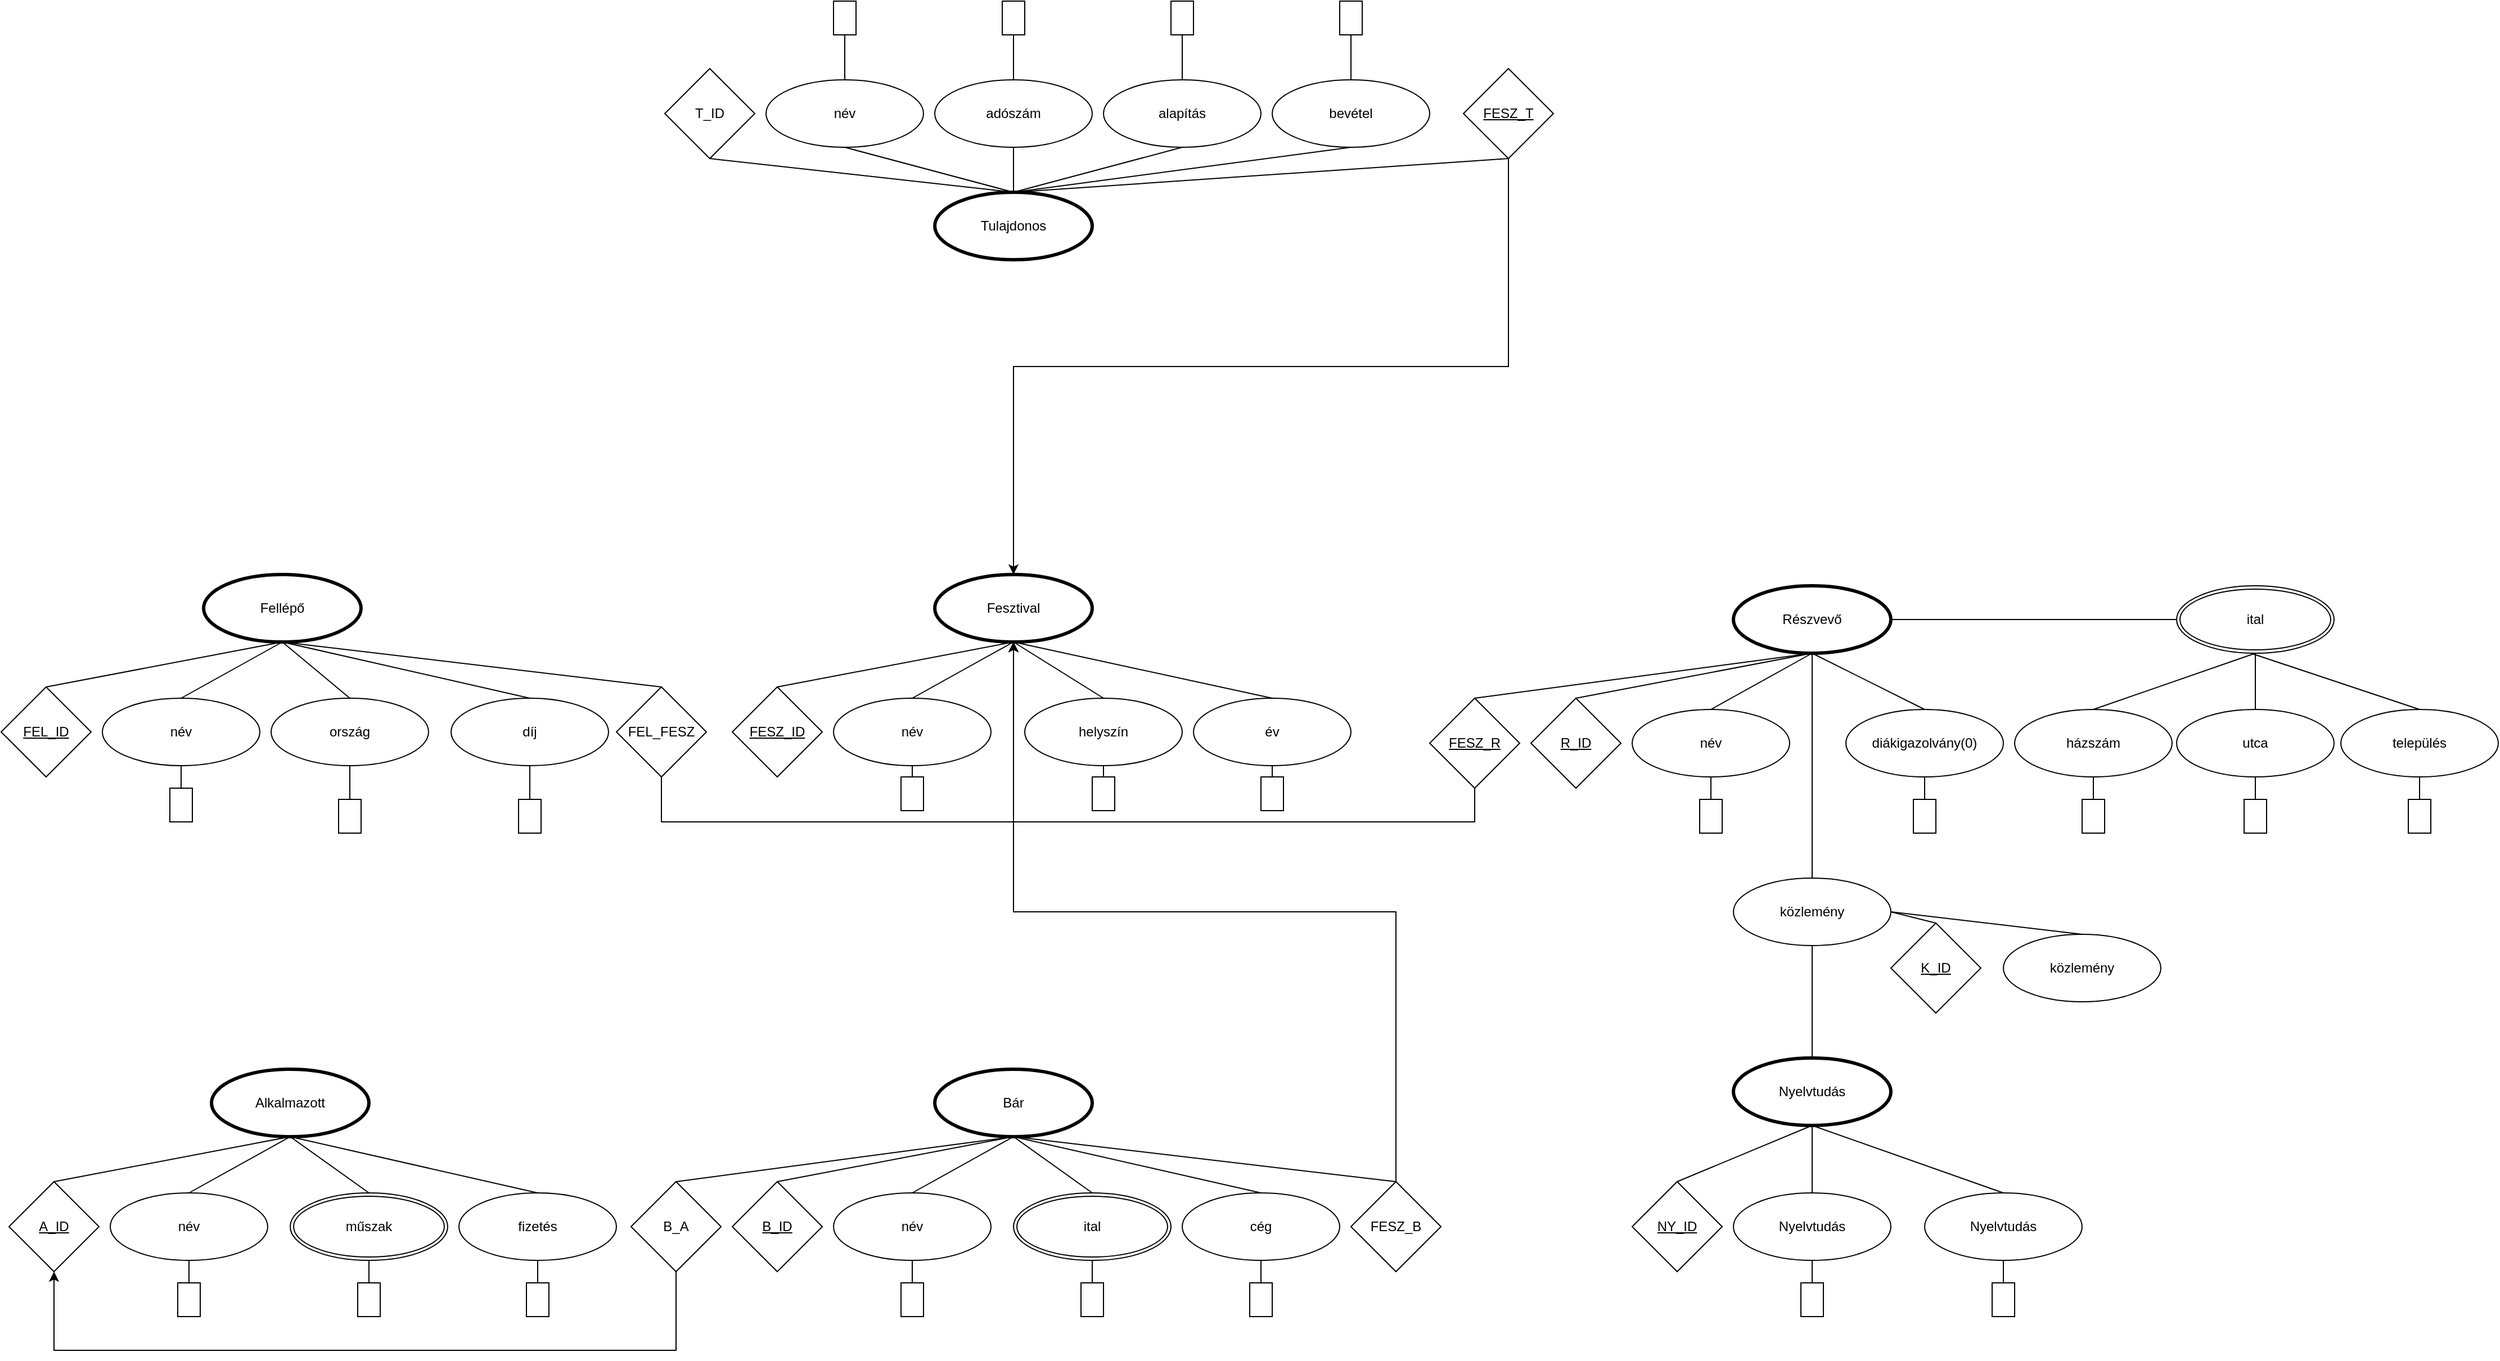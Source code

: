 <mxfile version="22.0.8" type="device">
  <diagram name="1 oldal" id="oMOHTNiDXLZ4Tq5TGuen">
    <mxGraphModel dx="2514" dy="2098" grid="1" gridSize="10" guides="1" tooltips="1" connect="1" arrows="1" fold="1" page="1" pageScale="1" pageWidth="827" pageHeight="1169" math="0" shadow="0">
      <root>
        <mxCell id="0" />
        <mxCell id="1" parent="0" />
        <mxCell id="49Yj8wFPE6s808hMDjLJ-2" value="Fesztival" style="ellipse;whiteSpace=wrap;html=1;perimeterSpacing=0;strokeWidth=3;" parent="1" vertex="1">
          <mxGeometry x="410" y="300" width="140" height="60" as="geometry" />
        </mxCell>
        <mxCell id="49Yj8wFPE6s808hMDjLJ-4" value="" style="endArrow=none;html=1;rounded=0;exitX=0.5;exitY=0;exitDx=0;exitDy=0;entryX=0.5;entryY=1;entryDx=0;entryDy=0;" parent="1" source="49Yj8wFPE6s808hMDjLJ-15" target="49Yj8wFPE6s808hMDjLJ-2" edge="1">
          <mxGeometry width="50" height="50" relative="1" as="geometry">
            <mxPoint x="270" y="400" as="sourcePoint" />
            <mxPoint x="510" y="560" as="targetPoint" />
          </mxGeometry>
        </mxCell>
        <mxCell id="49Yj8wFPE6s808hMDjLJ-6" value="" style="endArrow=none;html=1;rounded=0;exitX=0.5;exitY=0;exitDx=0;exitDy=0;entryX=0.5;entryY=1;entryDx=0;entryDy=0;" parent="1" source="49Yj8wFPE6s808hMDjLJ-16" target="49Yj8wFPE6s808hMDjLJ-2" edge="1">
          <mxGeometry width="50" height="50" relative="1" as="geometry">
            <mxPoint x="400" y="400" as="sourcePoint" />
            <mxPoint x="510" y="560" as="targetPoint" />
          </mxGeometry>
        </mxCell>
        <mxCell id="49Yj8wFPE6s808hMDjLJ-9" value="" style="endArrow=none;html=1;rounded=0;exitX=0.5;exitY=0;exitDx=0;exitDy=0;entryX=0.5;entryY=1;entryDx=0;entryDy=0;" parent="1" source="49Yj8wFPE6s808hMDjLJ-17" target="49Yj8wFPE6s808hMDjLJ-2" edge="1">
          <mxGeometry width="50" height="50" relative="1" as="geometry">
            <mxPoint x="530" y="400" as="sourcePoint" />
            <mxPoint x="510" y="560" as="targetPoint" />
          </mxGeometry>
        </mxCell>
        <mxCell id="49Yj8wFPE6s808hMDjLJ-11" value="" style="endArrow=none;html=1;rounded=0;exitX=0.5;exitY=0;exitDx=0;exitDy=0;entryX=0.5;entryY=1;entryDx=0;entryDy=0;" parent="1" source="49Yj8wFPE6s808hMDjLJ-18" target="49Yj8wFPE6s808hMDjLJ-2" edge="1">
          <mxGeometry width="50" height="50" relative="1" as="geometry">
            <mxPoint x="660" y="400" as="sourcePoint" />
            <mxPoint x="510" y="560" as="targetPoint" />
          </mxGeometry>
        </mxCell>
        <mxCell id="49Yj8wFPE6s808hMDjLJ-15" value="&lt;u&gt;FESZ_ID&lt;/u&gt;" style="rhombus;whiteSpace=wrap;html=1;" parent="1" vertex="1">
          <mxGeometry x="230" y="400" width="80" height="80" as="geometry" />
        </mxCell>
        <mxCell id="49Yj8wFPE6s808hMDjLJ-16" value="név" style="ellipse;whiteSpace=wrap;html=1;" parent="1" vertex="1">
          <mxGeometry x="320" y="410" width="140" height="60" as="geometry" />
        </mxCell>
        <mxCell id="49Yj8wFPE6s808hMDjLJ-17" value="helyszín" style="ellipse;whiteSpace=wrap;html=1;" parent="1" vertex="1">
          <mxGeometry x="490" y="410" width="140" height="60" as="geometry" />
        </mxCell>
        <mxCell id="49Yj8wFPE6s808hMDjLJ-18" value="év" style="ellipse;whiteSpace=wrap;html=1;" parent="1" vertex="1">
          <mxGeometry x="640" y="410" width="140" height="60" as="geometry" />
        </mxCell>
        <mxCell id="49Yj8wFPE6s808hMDjLJ-19" value="Fellépő" style="ellipse;whiteSpace=wrap;html=1;strokeWidth=3;" parent="1" vertex="1">
          <mxGeometry x="-240" y="300" width="140" height="60" as="geometry" />
        </mxCell>
        <mxCell id="49Yj8wFPE6s808hMDjLJ-20" value="" style="endArrow=none;html=1;rounded=0;exitX=0.5;exitY=0;exitDx=0;exitDy=0;entryX=0.5;entryY=1;entryDx=0;entryDy=0;" parent="1" source="49Yj8wFPE6s808hMDjLJ-24" target="49Yj8wFPE6s808hMDjLJ-19" edge="1">
          <mxGeometry width="50" height="50" relative="1" as="geometry">
            <mxPoint x="-380" y="400" as="sourcePoint" />
            <mxPoint x="-140" y="560" as="targetPoint" />
          </mxGeometry>
        </mxCell>
        <mxCell id="49Yj8wFPE6s808hMDjLJ-21" value="" style="endArrow=none;html=1;rounded=0;exitX=0.5;exitY=0;exitDx=0;exitDy=0;entryX=0.5;entryY=1;entryDx=0;entryDy=0;" parent="1" source="49Yj8wFPE6s808hMDjLJ-25" target="49Yj8wFPE6s808hMDjLJ-19" edge="1">
          <mxGeometry width="50" height="50" relative="1" as="geometry">
            <mxPoint x="-250" y="400" as="sourcePoint" />
            <mxPoint x="-140" y="560" as="targetPoint" />
          </mxGeometry>
        </mxCell>
        <mxCell id="49Yj8wFPE6s808hMDjLJ-22" value="" style="endArrow=none;html=1;rounded=0;exitX=0.5;exitY=0;exitDx=0;exitDy=0;entryX=0.5;entryY=1;entryDx=0;entryDy=0;" parent="1" source="49Yj8wFPE6s808hMDjLJ-26" target="49Yj8wFPE6s808hMDjLJ-19" edge="1">
          <mxGeometry width="50" height="50" relative="1" as="geometry">
            <mxPoint x="-120" y="400" as="sourcePoint" />
            <mxPoint x="-140" y="560" as="targetPoint" />
          </mxGeometry>
        </mxCell>
        <mxCell id="49Yj8wFPE6s808hMDjLJ-23" value="" style="endArrow=none;html=1;rounded=0;exitX=0.5;exitY=0;exitDx=0;exitDy=0;entryX=0.5;entryY=1;entryDx=0;entryDy=0;" parent="1" source="49Yj8wFPE6s808hMDjLJ-27" target="49Yj8wFPE6s808hMDjLJ-19" edge="1">
          <mxGeometry width="50" height="50" relative="1" as="geometry">
            <mxPoint x="10" y="400" as="sourcePoint" />
            <mxPoint x="-140" y="560" as="targetPoint" />
          </mxGeometry>
        </mxCell>
        <mxCell id="49Yj8wFPE6s808hMDjLJ-24" value="&lt;u&gt;FEL_ID&lt;/u&gt;" style="rhombus;whiteSpace=wrap;html=1;" parent="1" vertex="1">
          <mxGeometry x="-420" y="400" width="80" height="80" as="geometry" />
        </mxCell>
        <mxCell id="49Yj8wFPE6s808hMDjLJ-25" value="név" style="ellipse;whiteSpace=wrap;html=1;" parent="1" vertex="1">
          <mxGeometry x="-330" y="410" width="140" height="60" as="geometry" />
        </mxCell>
        <mxCell id="49Yj8wFPE6s808hMDjLJ-26" value="ország" style="ellipse;whiteSpace=wrap;html=1;" parent="1" vertex="1">
          <mxGeometry x="-180" y="410" width="140" height="60" as="geometry" />
        </mxCell>
        <mxCell id="49Yj8wFPE6s808hMDjLJ-27" value="díj" style="ellipse;whiteSpace=wrap;html=1;" parent="1" vertex="1">
          <mxGeometry x="-20" y="410" width="140" height="60" as="geometry" />
        </mxCell>
        <mxCell id="49Yj8wFPE6s808hMDjLJ-44" style="edgeStyle=orthogonalEdgeStyle;rounded=0;orthogonalLoop=1;jettySize=auto;html=1;exitX=0.5;exitY=0;exitDx=0;exitDy=0;entryX=0.5;entryY=1;entryDx=0;entryDy=0;endArrow=none;endFill=0;" parent="1" source="49Yj8wFPE6s808hMDjLJ-30" target="49Yj8wFPE6s808hMDjLJ-33" edge="1">
          <mxGeometry relative="1" as="geometry" />
        </mxCell>
        <mxCell id="49Yj8wFPE6s808hMDjLJ-30" value="Tulajdonos" style="ellipse;whiteSpace=wrap;html=1;strokeWidth=3;" parent="1" vertex="1">
          <mxGeometry x="410" y="-40" width="140" height="60" as="geometry" />
        </mxCell>
        <mxCell id="49Yj8wFPE6s808hMDjLJ-31" value="T_ID" style="rhombus;whiteSpace=wrap;html=1;" parent="1" vertex="1">
          <mxGeometry x="170" y="-150" width="80" height="80" as="geometry" />
        </mxCell>
        <mxCell id="49Yj8wFPE6s808hMDjLJ-32" value="név" style="ellipse;whiteSpace=wrap;html=1;" parent="1" vertex="1">
          <mxGeometry x="260" y="-140" width="140" height="60" as="geometry" />
        </mxCell>
        <mxCell id="49Yj8wFPE6s808hMDjLJ-43" style="edgeStyle=orthogonalEdgeStyle;rounded=0;orthogonalLoop=1;jettySize=auto;html=1;exitX=0.5;exitY=1;exitDx=0;exitDy=0;entryX=0.5;entryY=0;entryDx=0;entryDy=0;strokeColor=none;" parent="1" source="49Yj8wFPE6s808hMDjLJ-33" target="49Yj8wFPE6s808hMDjLJ-30" edge="1">
          <mxGeometry relative="1" as="geometry" />
        </mxCell>
        <mxCell id="49Yj8wFPE6s808hMDjLJ-33" value="adószám" style="ellipse;whiteSpace=wrap;html=1;" parent="1" vertex="1">
          <mxGeometry x="410" y="-140" width="140" height="60" as="geometry" />
        </mxCell>
        <mxCell id="49Yj8wFPE6s808hMDjLJ-34" value="alapítás" style="ellipse;whiteSpace=wrap;html=1;" parent="1" vertex="1">
          <mxGeometry x="560" y="-140" width="140" height="60" as="geometry" />
        </mxCell>
        <mxCell id="49Yj8wFPE6s808hMDjLJ-35" value="bevétel" style="ellipse;whiteSpace=wrap;html=1;" parent="1" vertex="1">
          <mxGeometry x="710" y="-140" width="140" height="60" as="geometry" />
        </mxCell>
        <mxCell id="49Yj8wFPE6s808hMDjLJ-36" value="" style="endArrow=none;html=1;rounded=0;exitX=0.5;exitY=0;exitDx=0;exitDy=0;entryX=0.5;entryY=1;entryDx=0;entryDy=0;" parent="1" source="49Yj8wFPE6s808hMDjLJ-30" target="49Yj8wFPE6s808hMDjLJ-31" edge="1">
          <mxGeometry width="50" height="50" relative="1" as="geometry">
            <mxPoint x="460" y="350" as="sourcePoint" />
            <mxPoint x="510" y="300" as="targetPoint" />
          </mxGeometry>
        </mxCell>
        <mxCell id="49Yj8wFPE6s808hMDjLJ-46" value="" style="endArrow=none;html=1;rounded=0;exitX=0.5;exitY=1;exitDx=0;exitDy=0;" parent="1" source="49Yj8wFPE6s808hMDjLJ-32" edge="1">
          <mxGeometry width="50" height="50" relative="1" as="geometry">
            <mxPoint x="460" y="350" as="sourcePoint" />
            <mxPoint x="480" y="-40" as="targetPoint" />
          </mxGeometry>
        </mxCell>
        <mxCell id="49Yj8wFPE6s808hMDjLJ-47" value="" style="endArrow=none;html=1;rounded=0;exitX=0.5;exitY=1;exitDx=0;exitDy=0;" parent="1" source="49Yj8wFPE6s808hMDjLJ-34" edge="1">
          <mxGeometry width="50" height="50" relative="1" as="geometry">
            <mxPoint x="460" y="350" as="sourcePoint" />
            <mxPoint x="480" y="-40" as="targetPoint" />
          </mxGeometry>
        </mxCell>
        <mxCell id="49Yj8wFPE6s808hMDjLJ-48" value="" style="endArrow=none;html=1;rounded=0;exitX=0.5;exitY=1;exitDx=0;exitDy=0;entryX=0.5;entryY=0;entryDx=0;entryDy=0;" parent="1" source="49Yj8wFPE6s808hMDjLJ-35" target="49Yj8wFPE6s808hMDjLJ-30" edge="1">
          <mxGeometry width="50" height="50" relative="1" as="geometry">
            <mxPoint x="460" y="350" as="sourcePoint" />
            <mxPoint x="510" y="300" as="targetPoint" />
          </mxGeometry>
        </mxCell>
        <mxCell id="49Yj8wFPE6s808hMDjLJ-49" value="Bár" style="ellipse;whiteSpace=wrap;html=1;strokeWidth=3;" parent="1" vertex="1">
          <mxGeometry x="410" y="740" width="140" height="60" as="geometry" />
        </mxCell>
        <mxCell id="49Yj8wFPE6s808hMDjLJ-50" value="" style="endArrow=none;html=1;rounded=0;exitX=0.5;exitY=0;exitDx=0;exitDy=0;entryX=0.5;entryY=1;entryDx=0;entryDy=0;" parent="1" source="49Yj8wFPE6s808hMDjLJ-54" target="49Yj8wFPE6s808hMDjLJ-49" edge="1">
          <mxGeometry width="50" height="50" relative="1" as="geometry">
            <mxPoint x="270" y="840" as="sourcePoint" />
            <mxPoint x="510" y="1000" as="targetPoint" />
          </mxGeometry>
        </mxCell>
        <mxCell id="49Yj8wFPE6s808hMDjLJ-51" value="" style="endArrow=none;html=1;rounded=0;exitX=0.5;exitY=0;exitDx=0;exitDy=0;entryX=0.5;entryY=1;entryDx=0;entryDy=0;" parent="1" source="49Yj8wFPE6s808hMDjLJ-55" target="49Yj8wFPE6s808hMDjLJ-49" edge="1">
          <mxGeometry width="50" height="50" relative="1" as="geometry">
            <mxPoint x="400" y="840" as="sourcePoint" />
            <mxPoint x="510" y="1000" as="targetPoint" />
          </mxGeometry>
        </mxCell>
        <mxCell id="49Yj8wFPE6s808hMDjLJ-52" value="" style="endArrow=none;html=1;rounded=0;exitX=0.5;exitY=0;exitDx=0;exitDy=0;entryX=0.5;entryY=1;entryDx=0;entryDy=0;" parent="1" source="49Yj8wFPE6s808hMDjLJ-58" target="49Yj8wFPE6s808hMDjLJ-49" edge="1">
          <mxGeometry width="50" height="50" relative="1" as="geometry">
            <mxPoint x="540" y="850" as="sourcePoint" />
            <mxPoint x="510" y="1000" as="targetPoint" />
          </mxGeometry>
        </mxCell>
        <mxCell id="49Yj8wFPE6s808hMDjLJ-53" value="" style="endArrow=none;html=1;rounded=0;exitX=0.5;exitY=0;exitDx=0;exitDy=0;entryX=0.5;entryY=1;entryDx=0;entryDy=0;" parent="1" source="49Yj8wFPE6s808hMDjLJ-57" target="49Yj8wFPE6s808hMDjLJ-49" edge="1">
          <mxGeometry width="50" height="50" relative="1" as="geometry">
            <mxPoint x="660" y="840" as="sourcePoint" />
            <mxPoint x="510" y="1000" as="targetPoint" />
          </mxGeometry>
        </mxCell>
        <mxCell id="49Yj8wFPE6s808hMDjLJ-54" value="&lt;u&gt;B_ID&lt;/u&gt;" style="rhombus;whiteSpace=wrap;html=1;" parent="1" vertex="1">
          <mxGeometry x="230" y="840" width="80" height="80" as="geometry" />
        </mxCell>
        <mxCell id="49Yj8wFPE6s808hMDjLJ-55" value="név" style="ellipse;whiteSpace=wrap;html=1;" parent="1" vertex="1">
          <mxGeometry x="320" y="850" width="140" height="60" as="geometry" />
        </mxCell>
        <mxCell id="49Yj8wFPE6s808hMDjLJ-57" value="cég" style="ellipse;whiteSpace=wrap;html=1;" parent="1" vertex="1">
          <mxGeometry x="630" y="850" width="140" height="60" as="geometry" />
        </mxCell>
        <mxCell id="49Yj8wFPE6s808hMDjLJ-58" value="ital" style="ellipse;shape=doubleEllipse;margin=3;whiteSpace=wrap;html=1;align=center;" parent="1" vertex="1">
          <mxGeometry x="480" y="850" width="140" height="60" as="geometry" />
        </mxCell>
        <mxCell id="49Yj8wFPE6s808hMDjLJ-59" value="Alkalmazott" style="ellipse;whiteSpace=wrap;html=1;strokeWidth=3;" parent="1" vertex="1">
          <mxGeometry x="-233" y="740" width="140" height="60" as="geometry" />
        </mxCell>
        <mxCell id="49Yj8wFPE6s808hMDjLJ-60" value="" style="endArrow=none;html=1;rounded=0;exitX=0.5;exitY=0;exitDx=0;exitDy=0;entryX=0.5;entryY=1;entryDx=0;entryDy=0;" parent="1" source="49Yj8wFPE6s808hMDjLJ-64" target="49Yj8wFPE6s808hMDjLJ-59" edge="1">
          <mxGeometry width="50" height="50" relative="1" as="geometry">
            <mxPoint x="-373" y="840" as="sourcePoint" />
            <mxPoint x="-133" y="1000" as="targetPoint" />
          </mxGeometry>
        </mxCell>
        <mxCell id="49Yj8wFPE6s808hMDjLJ-61" value="" style="endArrow=none;html=1;rounded=0;exitX=0.5;exitY=0;exitDx=0;exitDy=0;entryX=0.5;entryY=1;entryDx=0;entryDy=0;" parent="1" source="49Yj8wFPE6s808hMDjLJ-65" target="49Yj8wFPE6s808hMDjLJ-59" edge="1">
          <mxGeometry width="50" height="50" relative="1" as="geometry">
            <mxPoint x="-243" y="840" as="sourcePoint" />
            <mxPoint x="-133" y="1000" as="targetPoint" />
          </mxGeometry>
        </mxCell>
        <mxCell id="49Yj8wFPE6s808hMDjLJ-62" value="" style="endArrow=none;html=1;rounded=0;exitX=0.5;exitY=0;exitDx=0;exitDy=0;entryX=0.5;entryY=1;entryDx=0;entryDy=0;" parent="1" source="49Yj8wFPE6s808hMDjLJ-67" target="49Yj8wFPE6s808hMDjLJ-59" edge="1">
          <mxGeometry width="50" height="50" relative="1" as="geometry">
            <mxPoint x="-103" y="850" as="sourcePoint" />
            <mxPoint x="-133" y="1000" as="targetPoint" />
          </mxGeometry>
        </mxCell>
        <mxCell id="49Yj8wFPE6s808hMDjLJ-63" value="" style="endArrow=none;html=1;rounded=0;exitX=0.5;exitY=0;exitDx=0;exitDy=0;entryX=0.5;entryY=1;entryDx=0;entryDy=0;" parent="1" source="49Yj8wFPE6s808hMDjLJ-66" target="49Yj8wFPE6s808hMDjLJ-59" edge="1">
          <mxGeometry width="50" height="50" relative="1" as="geometry">
            <mxPoint x="17" y="840" as="sourcePoint" />
            <mxPoint x="-133" y="1000" as="targetPoint" />
          </mxGeometry>
        </mxCell>
        <mxCell id="49Yj8wFPE6s808hMDjLJ-64" value="&lt;u&gt;A_ID&lt;/u&gt;" style="rhombus;whiteSpace=wrap;html=1;" parent="1" vertex="1">
          <mxGeometry x="-413" y="840" width="80" height="80" as="geometry" />
        </mxCell>
        <mxCell id="49Yj8wFPE6s808hMDjLJ-65" value="név" style="ellipse;whiteSpace=wrap;html=1;" parent="1" vertex="1">
          <mxGeometry x="-323" y="850" width="140" height="60" as="geometry" />
        </mxCell>
        <mxCell id="49Yj8wFPE6s808hMDjLJ-66" value="fizetés" style="ellipse;whiteSpace=wrap;html=1;" parent="1" vertex="1">
          <mxGeometry x="-13" y="850" width="140" height="60" as="geometry" />
        </mxCell>
        <mxCell id="49Yj8wFPE6s808hMDjLJ-67" value="műszak" style="ellipse;shape=doubleEllipse;margin=3;whiteSpace=wrap;html=1;align=center;" parent="1" vertex="1">
          <mxGeometry x="-163" y="850" width="140" height="60" as="geometry" />
        </mxCell>
        <mxCell id="49Yj8wFPE6s808hMDjLJ-68" value="Részvevő" style="ellipse;whiteSpace=wrap;html=1;strokeWidth=3;" parent="1" vertex="1">
          <mxGeometry x="1120" y="310" width="140" height="60" as="geometry" />
        </mxCell>
        <mxCell id="49Yj8wFPE6s808hMDjLJ-69" value="" style="endArrow=none;html=1;rounded=0;exitX=0.5;exitY=0;exitDx=0;exitDy=0;entryX=0.5;entryY=1;entryDx=0;entryDy=0;" parent="1" source="49Yj8wFPE6s808hMDjLJ-73" target="49Yj8wFPE6s808hMDjLJ-68" edge="1">
          <mxGeometry width="50" height="50" relative="1" as="geometry">
            <mxPoint x="980" y="410" as="sourcePoint" />
            <mxPoint x="1220" y="570" as="targetPoint" />
          </mxGeometry>
        </mxCell>
        <mxCell id="49Yj8wFPE6s808hMDjLJ-70" value="" style="endArrow=none;html=1;rounded=0;exitX=0.5;exitY=0;exitDx=0;exitDy=0;entryX=0.5;entryY=1;entryDx=0;entryDy=0;" parent="1" source="49Yj8wFPE6s808hMDjLJ-74" target="49Yj8wFPE6s808hMDjLJ-68" edge="1">
          <mxGeometry width="50" height="50" relative="1" as="geometry">
            <mxPoint x="1110" y="410" as="sourcePoint" />
            <mxPoint x="1220" y="570" as="targetPoint" />
          </mxGeometry>
        </mxCell>
        <mxCell id="49Yj8wFPE6s808hMDjLJ-71" value="" style="endArrow=none;html=1;rounded=0;exitX=0.5;exitY=0;exitDx=0;exitDy=0;entryX=0.5;entryY=1;entryDx=0;entryDy=0;" parent="1" source="49Yj8wFPE6s808hMDjLJ-75" target="49Yj8wFPE6s808hMDjLJ-68" edge="1">
          <mxGeometry width="50" height="50" relative="1" as="geometry">
            <mxPoint x="1240" y="410" as="sourcePoint" />
            <mxPoint x="1220" y="570" as="targetPoint" />
          </mxGeometry>
        </mxCell>
        <mxCell id="49Yj8wFPE6s808hMDjLJ-72" value="" style="endArrow=none;html=1;rounded=0;exitX=0;exitY=0.5;exitDx=0;exitDy=0;entryX=1;entryY=0.5;entryDx=0;entryDy=0;" parent="1" target="49Yj8wFPE6s808hMDjLJ-68" edge="1">
          <mxGeometry width="50" height="50" relative="1" as="geometry">
            <mxPoint x="1514" y="340" as="sourcePoint" />
            <mxPoint x="1220" y="570" as="targetPoint" />
          </mxGeometry>
        </mxCell>
        <mxCell id="49Yj8wFPE6s808hMDjLJ-73" value="&lt;u&gt;R_ID&lt;/u&gt;" style="rhombus;whiteSpace=wrap;html=1;" parent="1" vertex="1">
          <mxGeometry x="940" y="410" width="80" height="80" as="geometry" />
        </mxCell>
        <mxCell id="49Yj8wFPE6s808hMDjLJ-74" value="név" style="ellipse;whiteSpace=wrap;html=1;" parent="1" vertex="1">
          <mxGeometry x="1030" y="420" width="140" height="60" as="geometry" />
        </mxCell>
        <mxCell id="49Yj8wFPE6s808hMDjLJ-75" value="diákigazolvány(0)" style="ellipse;whiteSpace=wrap;html=1;" parent="1" vertex="1">
          <mxGeometry x="1220" y="420" width="140" height="60" as="geometry" />
        </mxCell>
        <mxCell id="49Yj8wFPE6s808hMDjLJ-77" value="település" style="ellipse;whiteSpace=wrap;html=1;" parent="1" vertex="1">
          <mxGeometry x="1660" y="420" width="140" height="60" as="geometry" />
        </mxCell>
        <mxCell id="49Yj8wFPE6s808hMDjLJ-78" value="utca" style="ellipse;whiteSpace=wrap;html=1;" parent="1" vertex="1">
          <mxGeometry x="1514" y="420" width="140" height="60" as="geometry" />
        </mxCell>
        <mxCell id="49Yj8wFPE6s808hMDjLJ-79" value="házszám" style="ellipse;whiteSpace=wrap;html=1;" parent="1" vertex="1">
          <mxGeometry x="1370" y="420" width="140" height="60" as="geometry" />
        </mxCell>
        <mxCell id="49Yj8wFPE6s808hMDjLJ-80" value="" style="endArrow=none;html=1;rounded=0;exitX=0.5;exitY=0;exitDx=0;exitDy=0;" parent="1" source="49Yj8wFPE6s808hMDjLJ-77" edge="1">
          <mxGeometry width="50" height="50" relative="1" as="geometry">
            <mxPoint x="980" y="490" as="sourcePoint" />
            <mxPoint x="1580" y="370" as="targetPoint" />
          </mxGeometry>
        </mxCell>
        <mxCell id="49Yj8wFPE6s808hMDjLJ-81" value="" style="endArrow=none;html=1;rounded=0;entryX=0.5;entryY=0;entryDx=0;entryDy=0;exitX=0.5;exitY=1;exitDx=0;exitDy=0;" parent="1" target="49Yj8wFPE6s808hMDjLJ-78" edge="1">
          <mxGeometry width="50" height="50" relative="1" as="geometry">
            <mxPoint x="1584" y="370" as="sourcePoint" />
            <mxPoint x="1030" y="440" as="targetPoint" />
          </mxGeometry>
        </mxCell>
        <mxCell id="49Yj8wFPE6s808hMDjLJ-82" value="" style="endArrow=none;html=1;rounded=0;exitX=0.5;exitY=1;exitDx=0;exitDy=0;entryX=0.5;entryY=0;entryDx=0;entryDy=0;" parent="1" target="49Yj8wFPE6s808hMDjLJ-79" edge="1">
          <mxGeometry width="50" height="50" relative="1" as="geometry">
            <mxPoint x="1584" y="370" as="sourcePoint" />
            <mxPoint x="1030" y="440" as="targetPoint" />
          </mxGeometry>
        </mxCell>
        <mxCell id="49Yj8wFPE6s808hMDjLJ-83" value="" style="rounded=0;whiteSpace=wrap;html=1;" parent="1" vertex="1">
          <mxGeometry x="1430" y="500" width="20" height="30" as="geometry" />
        </mxCell>
        <mxCell id="49Yj8wFPE6s808hMDjLJ-84" value="" style="rounded=0;whiteSpace=wrap;html=1;" parent="1" vertex="1">
          <mxGeometry x="1574" y="500" width="20" height="30" as="geometry" />
        </mxCell>
        <mxCell id="49Yj8wFPE6s808hMDjLJ-85" value="" style="rounded=0;whiteSpace=wrap;html=1;" parent="1" vertex="1">
          <mxGeometry x="1720" y="500" width="20" height="30" as="geometry" />
        </mxCell>
        <mxCell id="49Yj8wFPE6s808hMDjLJ-87" value="" style="endArrow=none;html=1;rounded=0;exitX=0.5;exitY=1;exitDx=0;exitDy=0;entryX=0.5;entryY=0;entryDx=0;entryDy=0;" parent="1" source="49Yj8wFPE6s808hMDjLJ-78" target="49Yj8wFPE6s808hMDjLJ-84" edge="1">
          <mxGeometry width="50" height="50" relative="1" as="geometry">
            <mxPoint x="1450" y="470" as="sourcePoint" />
            <mxPoint x="1450" y="490" as="targetPoint" />
          </mxGeometry>
        </mxCell>
        <mxCell id="49Yj8wFPE6s808hMDjLJ-88" value="" style="endArrow=none;html=1;rounded=0;exitX=0.5;exitY=1;exitDx=0;exitDy=0;entryX=0.5;entryY=0;entryDx=0;entryDy=0;" parent="1" source="49Yj8wFPE6s808hMDjLJ-77" target="49Yj8wFPE6s808hMDjLJ-85" edge="1">
          <mxGeometry width="50" height="50" relative="1" as="geometry">
            <mxPoint x="1460" y="480" as="sourcePoint" />
            <mxPoint x="1460" y="500" as="targetPoint" />
          </mxGeometry>
        </mxCell>
        <mxCell id="49Yj8wFPE6s808hMDjLJ-93" value="" style="endArrow=none;html=1;rounded=0;exitX=0.5;exitY=0;exitDx=0;exitDy=0;entryX=0.5;entryY=1;entryDx=0;entryDy=0;" parent="1" source="49Yj8wFPE6s808hMDjLJ-83" target="49Yj8wFPE6s808hMDjLJ-79" edge="1">
          <mxGeometry width="50" height="50" relative="1" as="geometry">
            <mxPoint x="980" y="350" as="sourcePoint" />
            <mxPoint x="1030" y="300" as="targetPoint" />
          </mxGeometry>
        </mxCell>
        <mxCell id="49Yj8wFPE6s808hMDjLJ-96" style="edgeStyle=orthogonalEdgeStyle;rounded=0;orthogonalLoop=1;jettySize=auto;html=1;exitX=0.5;exitY=1;exitDx=0;exitDy=0;" parent="1" source="49Yj8wFPE6s808hMDjLJ-95" edge="1">
          <mxGeometry relative="1" as="geometry">
            <mxPoint x="480" y="360" as="targetPoint" />
            <Array as="points">
              <mxPoint x="167" y="520" />
              <mxPoint x="480" y="520" />
            </Array>
          </mxGeometry>
        </mxCell>
        <mxCell id="49Yj8wFPE6s808hMDjLJ-95" value="FEL_FESZ" style="rhombus;whiteSpace=wrap;html=1;" parent="1" vertex="1">
          <mxGeometry x="127" y="400" width="80" height="80" as="geometry" />
        </mxCell>
        <mxCell id="49Yj8wFPE6s808hMDjLJ-97" value="" style="endArrow=none;html=1;rounded=0;exitX=0.5;exitY=0;exitDx=0;exitDy=0;entryX=0.5;entryY=1;entryDx=0;entryDy=0;" parent="1" source="49Yj8wFPE6s808hMDjLJ-95" target="49Yj8wFPE6s808hMDjLJ-19" edge="1">
          <mxGeometry width="50" height="50" relative="1" as="geometry">
            <mxPoint x="10" y="780" as="sourcePoint" />
            <mxPoint x="60" y="730" as="targetPoint" />
          </mxGeometry>
        </mxCell>
        <mxCell id="49Yj8wFPE6s808hMDjLJ-99" style="edgeStyle=orthogonalEdgeStyle;rounded=0;orthogonalLoop=1;jettySize=auto;html=1;exitX=0.5;exitY=1;exitDx=0;exitDy=0;" parent="1" source="49Yj8wFPE6s808hMDjLJ-98" target="49Yj8wFPE6s808hMDjLJ-2" edge="1">
          <mxGeometry relative="1" as="geometry">
            <Array as="points">
              <mxPoint x="890" y="520" />
              <mxPoint x="480" y="520" />
            </Array>
          </mxGeometry>
        </mxCell>
        <mxCell id="49Yj8wFPE6s808hMDjLJ-98" value="&lt;u&gt;FESZ_R&lt;br&gt;&lt;/u&gt;" style="rhombus;whiteSpace=wrap;html=1;" parent="1" vertex="1">
          <mxGeometry x="850" y="410" width="80" height="80" as="geometry" />
        </mxCell>
        <mxCell id="49Yj8wFPE6s808hMDjLJ-100" value="" style="endArrow=none;html=1;rounded=0;exitX=0.5;exitY=0;exitDx=0;exitDy=0;entryX=0.5;entryY=1;entryDx=0;entryDy=0;" parent="1" source="49Yj8wFPE6s808hMDjLJ-98" target="49Yj8wFPE6s808hMDjLJ-68" edge="1">
          <mxGeometry width="50" height="50" relative="1" as="geometry">
            <mxPoint x="1090" y="350" as="sourcePoint" />
            <mxPoint x="1140" y="300" as="targetPoint" />
          </mxGeometry>
        </mxCell>
        <mxCell id="49Yj8wFPE6s808hMDjLJ-104" value="ital" style="ellipse;shape=doubleEllipse;margin=3;whiteSpace=wrap;html=1;align=center;" parent="1" vertex="1">
          <mxGeometry x="1514" y="310" width="140" height="60" as="geometry" />
        </mxCell>
        <mxCell id="49Yj8wFPE6s808hMDjLJ-107" style="edgeStyle=orthogonalEdgeStyle;rounded=0;orthogonalLoop=1;jettySize=auto;html=1;exitX=0.5;exitY=0;exitDx=0;exitDy=0;entryX=0.5;entryY=1;entryDx=0;entryDy=0;" parent="1" source="49Yj8wFPE6s808hMDjLJ-106" target="49Yj8wFPE6s808hMDjLJ-2" edge="1">
          <mxGeometry relative="1" as="geometry" />
        </mxCell>
        <mxCell id="49Yj8wFPE6s808hMDjLJ-106" value="FESZ_B" style="rhombus;whiteSpace=wrap;html=1;" parent="1" vertex="1">
          <mxGeometry x="780" y="840" width="80" height="80" as="geometry" />
        </mxCell>
        <mxCell id="49Yj8wFPE6s808hMDjLJ-108" value="" style="endArrow=none;html=1;rounded=0;exitX=0.5;exitY=0;exitDx=0;exitDy=0;entryX=0.5;entryY=1;entryDx=0;entryDy=0;" parent="1" source="49Yj8wFPE6s808hMDjLJ-106" target="49Yj8wFPE6s808hMDjLJ-49" edge="1">
          <mxGeometry width="50" height="50" relative="1" as="geometry">
            <mxPoint x="310" y="660" as="sourcePoint" />
            <mxPoint x="360" y="610" as="targetPoint" />
          </mxGeometry>
        </mxCell>
        <mxCell id="49Yj8wFPE6s808hMDjLJ-111" style="edgeStyle=orthogonalEdgeStyle;rounded=0;orthogonalLoop=1;jettySize=auto;html=1;exitX=0.5;exitY=1;exitDx=0;exitDy=0;entryX=0.5;entryY=0;entryDx=0;entryDy=0;" parent="1" source="49Yj8wFPE6s808hMDjLJ-109" target="49Yj8wFPE6s808hMDjLJ-2" edge="1">
          <mxGeometry relative="1" as="geometry" />
        </mxCell>
        <mxCell id="49Yj8wFPE6s808hMDjLJ-109" value="&lt;u&gt;FESZ_T&lt;br&gt;&lt;/u&gt;" style="rhombus;whiteSpace=wrap;html=1;" parent="1" vertex="1">
          <mxGeometry x="880" y="-150" width="80" height="80" as="geometry" />
        </mxCell>
        <mxCell id="49Yj8wFPE6s808hMDjLJ-110" value="" style="endArrow=none;html=1;rounded=0;entryX=0.5;entryY=0;entryDx=0;entryDy=0;" parent="1" target="49Yj8wFPE6s808hMDjLJ-30" edge="1">
          <mxGeometry width="50" height="50" relative="1" as="geometry">
            <mxPoint x="920" y="-70" as="sourcePoint" />
            <mxPoint x="360" y="40" as="targetPoint" />
          </mxGeometry>
        </mxCell>
        <mxCell id="49Yj8wFPE6s808hMDjLJ-120" style="edgeStyle=orthogonalEdgeStyle;rounded=0;orthogonalLoop=1;jettySize=auto;html=1;exitX=0.5;exitY=1;exitDx=0;exitDy=0;entryX=0.5;entryY=1;entryDx=0;entryDy=0;" parent="1" source="49Yj8wFPE6s808hMDjLJ-116" target="49Yj8wFPE6s808hMDjLJ-64" edge="1">
          <mxGeometry relative="1" as="geometry">
            <Array as="points">
              <mxPoint x="180" y="990" />
              <mxPoint x="-373" y="990" />
            </Array>
          </mxGeometry>
        </mxCell>
        <mxCell id="49Yj8wFPE6s808hMDjLJ-116" value="B_A" style="rhombus;whiteSpace=wrap;html=1;" parent="1" vertex="1">
          <mxGeometry x="140" y="840" width="80" height="80" as="geometry" />
        </mxCell>
        <mxCell id="49Yj8wFPE6s808hMDjLJ-121" value="" style="endArrow=none;html=1;rounded=0;exitX=0.5;exitY=0;exitDx=0;exitDy=0;entryX=0.5;entryY=1;entryDx=0;entryDy=0;" parent="1" source="49Yj8wFPE6s808hMDjLJ-116" target="49Yj8wFPE6s808hMDjLJ-49" edge="1">
          <mxGeometry width="50" height="50" relative="1" as="geometry">
            <mxPoint x="310" y="660" as="sourcePoint" />
            <mxPoint x="360" y="610" as="targetPoint" />
          </mxGeometry>
        </mxCell>
        <mxCell id="49Yj8wFPE6s808hMDjLJ-122" value="Nyelvtudás" style="ellipse;whiteSpace=wrap;html=1;strokeWidth=3;" parent="1" vertex="1">
          <mxGeometry x="1120" y="730" width="140" height="60" as="geometry" />
        </mxCell>
        <mxCell id="49Yj8wFPE6s808hMDjLJ-124" value="Nyelvtudás" style="ellipse;whiteSpace=wrap;html=1;" parent="1" vertex="1">
          <mxGeometry x="1120" y="850" width="140" height="60" as="geometry" />
        </mxCell>
        <mxCell id="49Yj8wFPE6s808hMDjLJ-125" value="Nyelvtudás" style="ellipse;whiteSpace=wrap;html=1;" parent="1" vertex="1">
          <mxGeometry x="1290" y="850" width="140" height="60" as="geometry" />
        </mxCell>
        <mxCell id="49Yj8wFPE6s808hMDjLJ-126" value="&lt;u&gt;NY_ID&lt;/u&gt;" style="rhombus;whiteSpace=wrap;html=1;" parent="1" vertex="1">
          <mxGeometry x="1030" y="840" width="80" height="80" as="geometry" />
        </mxCell>
        <mxCell id="49Yj8wFPE6s808hMDjLJ-128" value="" style="endArrow=none;html=1;rounded=0;exitX=0.5;exitY=0;exitDx=0;exitDy=0;entryX=0.5;entryY=1;entryDx=0;entryDy=0;" parent="1" source="49Yj8wFPE6s808hMDjLJ-126" target="49Yj8wFPE6s808hMDjLJ-122" edge="1">
          <mxGeometry width="50" height="50" relative="1" as="geometry">
            <mxPoint x="1100" y="800" as="sourcePoint" />
            <mxPoint x="1150" y="750" as="targetPoint" />
          </mxGeometry>
        </mxCell>
        <mxCell id="49Yj8wFPE6s808hMDjLJ-129" value="" style="endArrow=none;html=1;rounded=0;exitX=0.5;exitY=0;exitDx=0;exitDy=0;entryX=0.5;entryY=1;entryDx=0;entryDy=0;" parent="1" source="49Yj8wFPE6s808hMDjLJ-124" target="49Yj8wFPE6s808hMDjLJ-122" edge="1">
          <mxGeometry width="50" height="50" relative="1" as="geometry">
            <mxPoint x="1100" y="800" as="sourcePoint" />
            <mxPoint x="1150" y="750" as="targetPoint" />
          </mxGeometry>
        </mxCell>
        <mxCell id="49Yj8wFPE6s808hMDjLJ-130" value="" style="endArrow=none;html=1;rounded=0;entryX=0.5;entryY=0;entryDx=0;entryDy=0;" parent="1" target="49Yj8wFPE6s808hMDjLJ-125" edge="1">
          <mxGeometry width="50" height="50" relative="1" as="geometry">
            <mxPoint x="1190" y="790" as="sourcePoint" />
            <mxPoint x="1150" y="750" as="targetPoint" />
          </mxGeometry>
        </mxCell>
        <mxCell id="49Yj8wFPE6s808hMDjLJ-131" value="közlemény" style="ellipse;whiteSpace=wrap;html=1;" parent="1" vertex="1">
          <mxGeometry x="1120" y="570" width="140" height="60" as="geometry" />
        </mxCell>
        <mxCell id="49Yj8wFPE6s808hMDjLJ-132" value="" style="endArrow=none;html=1;rounded=0;entryX=0.5;entryY=0;entryDx=0;entryDy=0;" parent="1" target="49Yj8wFPE6s808hMDjLJ-131" edge="1">
          <mxGeometry width="50" height="50" relative="1" as="geometry">
            <mxPoint x="1190" y="370" as="sourcePoint" />
            <mxPoint x="1160" y="750" as="targetPoint" />
          </mxGeometry>
        </mxCell>
        <mxCell id="49Yj8wFPE6s808hMDjLJ-133" value="" style="endArrow=none;html=1;rounded=0;entryX=0.5;entryY=1;entryDx=0;entryDy=0;exitX=0.5;exitY=0;exitDx=0;exitDy=0;" parent="1" source="49Yj8wFPE6s808hMDjLJ-122" target="49Yj8wFPE6s808hMDjLJ-131" edge="1">
          <mxGeometry width="50" height="50" relative="1" as="geometry">
            <mxPoint x="1200" y="380" as="sourcePoint" />
            <mxPoint x="1200" y="580" as="targetPoint" />
          </mxGeometry>
        </mxCell>
        <mxCell id="49Yj8wFPE6s808hMDjLJ-134" value="&lt;u&gt;K_ID&lt;/u&gt;" style="rhombus;whiteSpace=wrap;html=1;" parent="1" vertex="1">
          <mxGeometry x="1260" y="610" width="80" height="80" as="geometry" />
        </mxCell>
        <mxCell id="49Yj8wFPE6s808hMDjLJ-135" value="közlemény" style="ellipse;whiteSpace=wrap;html=1;" parent="1" vertex="1">
          <mxGeometry x="1360" y="620" width="140" height="60" as="geometry" />
        </mxCell>
        <mxCell id="49Yj8wFPE6s808hMDjLJ-137" value="" style="endArrow=none;html=1;rounded=0;exitX=0.5;exitY=0;exitDx=0;exitDy=0;entryX=1;entryY=0.5;entryDx=0;entryDy=0;" parent="1" source="49Yj8wFPE6s808hMDjLJ-134" target="49Yj8wFPE6s808hMDjLJ-131" edge="1">
          <mxGeometry width="50" height="50" relative="1" as="geometry">
            <mxPoint x="500" y="330" as="sourcePoint" />
            <mxPoint x="550" y="280" as="targetPoint" />
          </mxGeometry>
        </mxCell>
        <mxCell id="49Yj8wFPE6s808hMDjLJ-138" value="" style="endArrow=none;html=1;rounded=0;exitX=0.5;exitY=0;exitDx=0;exitDy=0;entryX=1;entryY=0.5;entryDx=0;entryDy=0;" parent="1" source="49Yj8wFPE6s808hMDjLJ-135" target="49Yj8wFPE6s808hMDjLJ-131" edge="1">
          <mxGeometry width="50" height="50" relative="1" as="geometry">
            <mxPoint x="500" y="330" as="sourcePoint" />
            <mxPoint x="550" y="280" as="targetPoint" />
          </mxGeometry>
        </mxCell>
        <mxCell id="m_uB1myHJ-lW_MghGDyP-1" value="" style="rounded=0;whiteSpace=wrap;html=1;" vertex="1" parent="1">
          <mxGeometry x="40" y="500" width="20" height="30" as="geometry" />
        </mxCell>
        <mxCell id="m_uB1myHJ-lW_MghGDyP-2" value="" style="rounded=0;whiteSpace=wrap;html=1;" vertex="1" parent="1">
          <mxGeometry x="-120" y="500" width="20" height="30" as="geometry" />
        </mxCell>
        <mxCell id="m_uB1myHJ-lW_MghGDyP-3" value="" style="rounded=0;whiteSpace=wrap;html=1;" vertex="1" parent="1">
          <mxGeometry x="-270" y="490" width="20" height="30" as="geometry" />
        </mxCell>
        <mxCell id="m_uB1myHJ-lW_MghGDyP-4" value="" style="rounded=0;whiteSpace=wrap;html=1;" vertex="1" parent="1">
          <mxGeometry x="-263" y="930" width="20" height="30" as="geometry" />
        </mxCell>
        <mxCell id="m_uB1myHJ-lW_MghGDyP-5" value="" style="rounded=0;whiteSpace=wrap;html=1;" vertex="1" parent="1">
          <mxGeometry x="-103" y="930" width="20" height="30" as="geometry" />
        </mxCell>
        <mxCell id="m_uB1myHJ-lW_MghGDyP-6" value="" style="rounded=0;whiteSpace=wrap;html=1;" vertex="1" parent="1">
          <mxGeometry x="47" y="930" width="20" height="30" as="geometry" />
        </mxCell>
        <mxCell id="m_uB1myHJ-lW_MghGDyP-7" value="" style="rounded=0;whiteSpace=wrap;html=1;" vertex="1" parent="1">
          <mxGeometry x="380" y="930" width="20" height="30" as="geometry" />
        </mxCell>
        <mxCell id="m_uB1myHJ-lW_MghGDyP-8" value="" style="rounded=0;whiteSpace=wrap;html=1;" vertex="1" parent="1">
          <mxGeometry x="540" y="930" width="20" height="30" as="geometry" />
        </mxCell>
        <mxCell id="m_uB1myHJ-lW_MghGDyP-9" value="" style="rounded=0;whiteSpace=wrap;html=1;" vertex="1" parent="1">
          <mxGeometry x="690" y="930" width="20" height="30" as="geometry" />
        </mxCell>
        <mxCell id="m_uB1myHJ-lW_MghGDyP-10" value="" style="rounded=0;whiteSpace=wrap;html=1;" vertex="1" parent="1">
          <mxGeometry x="1180" y="930" width="20" height="30" as="geometry" />
        </mxCell>
        <mxCell id="m_uB1myHJ-lW_MghGDyP-11" value="" style="rounded=0;whiteSpace=wrap;html=1;" vertex="1" parent="1">
          <mxGeometry x="1350" y="930" width="20" height="30" as="geometry" />
        </mxCell>
        <mxCell id="m_uB1myHJ-lW_MghGDyP-12" value="" style="rounded=0;whiteSpace=wrap;html=1;" vertex="1" parent="1">
          <mxGeometry x="1280" y="500" width="20" height="30" as="geometry" />
        </mxCell>
        <mxCell id="m_uB1myHJ-lW_MghGDyP-13" value="" style="rounded=0;whiteSpace=wrap;html=1;" vertex="1" parent="1">
          <mxGeometry x="1090" y="500" width="20" height="30" as="geometry" />
        </mxCell>
        <mxCell id="m_uB1myHJ-lW_MghGDyP-14" value="" style="endArrow=none;html=1;rounded=0;exitX=0.5;exitY=1;exitDx=0;exitDy=0;entryX=0.5;entryY=0;entryDx=0;entryDy=0;" edge="1" parent="1" source="49Yj8wFPE6s808hMDjLJ-74" target="m_uB1myHJ-lW_MghGDyP-13">
          <mxGeometry width="50" height="50" relative="1" as="geometry">
            <mxPoint x="780" y="620" as="sourcePoint" />
            <mxPoint x="830" y="570" as="targetPoint" />
          </mxGeometry>
        </mxCell>
        <mxCell id="m_uB1myHJ-lW_MghGDyP-15" value="" style="endArrow=none;html=1;rounded=0;exitX=0.5;exitY=1;exitDx=0;exitDy=0;entryX=0.5;entryY=0;entryDx=0;entryDy=0;" edge="1" parent="1" source="49Yj8wFPE6s808hMDjLJ-75" target="m_uB1myHJ-lW_MghGDyP-12">
          <mxGeometry width="50" height="50" relative="1" as="geometry">
            <mxPoint x="780" y="620" as="sourcePoint" />
            <mxPoint x="830" y="570" as="targetPoint" />
          </mxGeometry>
        </mxCell>
        <mxCell id="m_uB1myHJ-lW_MghGDyP-16" value="" style="endArrow=none;html=1;rounded=0;exitX=0.5;exitY=1;exitDx=0;exitDy=0;entryX=0.5;entryY=0;entryDx=0;entryDy=0;" edge="1" parent="1" source="49Yj8wFPE6s808hMDjLJ-124" target="m_uB1myHJ-lW_MghGDyP-10">
          <mxGeometry width="50" height="50" relative="1" as="geometry">
            <mxPoint x="1300" y="490" as="sourcePoint" />
            <mxPoint x="1300" y="510" as="targetPoint" />
          </mxGeometry>
        </mxCell>
        <mxCell id="m_uB1myHJ-lW_MghGDyP-18" value="" style="endArrow=none;html=1;rounded=0;exitX=0.5;exitY=0;exitDx=0;exitDy=0;entryX=0.5;entryY=1;entryDx=0;entryDy=0;" edge="1" parent="1" source="m_uB1myHJ-lW_MghGDyP-11" target="49Yj8wFPE6s808hMDjLJ-125">
          <mxGeometry width="50" height="50" relative="1" as="geometry">
            <mxPoint x="830" y="610" as="sourcePoint" />
            <mxPoint x="880" y="560" as="targetPoint" />
          </mxGeometry>
        </mxCell>
        <mxCell id="m_uB1myHJ-lW_MghGDyP-19" value="" style="endArrow=none;html=1;rounded=0;exitX=0.5;exitY=0;exitDx=0;exitDy=0;entryX=0.5;entryY=1;entryDx=0;entryDy=0;" edge="1" parent="1" source="m_uB1myHJ-lW_MghGDyP-9" target="49Yj8wFPE6s808hMDjLJ-57">
          <mxGeometry width="50" height="50" relative="1" as="geometry">
            <mxPoint x="830" y="610" as="sourcePoint" />
            <mxPoint x="880" y="560" as="targetPoint" />
          </mxGeometry>
        </mxCell>
        <mxCell id="m_uB1myHJ-lW_MghGDyP-20" value="" style="endArrow=none;html=1;rounded=0;exitX=0.5;exitY=0;exitDx=0;exitDy=0;entryX=0.5;entryY=1;entryDx=0;entryDy=0;" edge="1" parent="1" source="m_uB1myHJ-lW_MghGDyP-8" target="49Yj8wFPE6s808hMDjLJ-58">
          <mxGeometry width="50" height="50" relative="1" as="geometry">
            <mxPoint x="830" y="610" as="sourcePoint" />
            <mxPoint x="880" y="560" as="targetPoint" />
          </mxGeometry>
        </mxCell>
        <mxCell id="m_uB1myHJ-lW_MghGDyP-23" value="" style="endArrow=none;html=1;rounded=0;exitX=0.5;exitY=0;exitDx=0;exitDy=0;entryX=0.5;entryY=1;entryDx=0;entryDy=0;" edge="1" parent="1" source="m_uB1myHJ-lW_MghGDyP-7" target="49Yj8wFPE6s808hMDjLJ-55">
          <mxGeometry width="50" height="50" relative="1" as="geometry">
            <mxPoint x="830" y="610" as="sourcePoint" />
            <mxPoint x="880" y="560" as="targetPoint" />
          </mxGeometry>
        </mxCell>
        <mxCell id="m_uB1myHJ-lW_MghGDyP-24" value="" style="endArrow=none;html=1;rounded=0;exitX=0.5;exitY=0;exitDx=0;exitDy=0;entryX=0.5;entryY=1;entryDx=0;entryDy=0;" edge="1" parent="1" source="m_uB1myHJ-lW_MghGDyP-6" target="49Yj8wFPE6s808hMDjLJ-66">
          <mxGeometry width="50" height="50" relative="1" as="geometry">
            <mxPoint x="-20" y="610" as="sourcePoint" />
            <mxPoint x="30" y="560" as="targetPoint" />
          </mxGeometry>
        </mxCell>
        <mxCell id="m_uB1myHJ-lW_MghGDyP-25" value="" style="endArrow=none;html=1;rounded=0;exitX=0.5;exitY=0;exitDx=0;exitDy=0;entryX=0.5;entryY=1;entryDx=0;entryDy=0;" edge="1" parent="1" source="m_uB1myHJ-lW_MghGDyP-5" target="49Yj8wFPE6s808hMDjLJ-67">
          <mxGeometry width="50" height="50" relative="1" as="geometry">
            <mxPoint x="-20" y="610" as="sourcePoint" />
            <mxPoint x="30" y="560" as="targetPoint" />
          </mxGeometry>
        </mxCell>
        <mxCell id="m_uB1myHJ-lW_MghGDyP-26" value="" style="endArrow=none;html=1;rounded=0;exitX=0.5;exitY=0;exitDx=0;exitDy=0;entryX=0.5;entryY=1;entryDx=0;entryDy=0;" edge="1" parent="1" source="m_uB1myHJ-lW_MghGDyP-4" target="49Yj8wFPE6s808hMDjLJ-65">
          <mxGeometry width="50" height="50" relative="1" as="geometry">
            <mxPoint x="-20" y="610" as="sourcePoint" />
            <mxPoint x="30" y="560" as="targetPoint" />
          </mxGeometry>
        </mxCell>
        <mxCell id="m_uB1myHJ-lW_MghGDyP-27" value="" style="endArrow=none;html=1;rounded=0;exitX=0.5;exitY=0;exitDx=0;exitDy=0;entryX=0.5;entryY=1;entryDx=0;entryDy=0;" edge="1" parent="1" source="m_uB1myHJ-lW_MghGDyP-3" target="49Yj8wFPE6s808hMDjLJ-25">
          <mxGeometry width="50" height="50" relative="1" as="geometry">
            <mxPoint x="-20" y="610" as="sourcePoint" />
            <mxPoint x="30" y="560" as="targetPoint" />
          </mxGeometry>
        </mxCell>
        <mxCell id="m_uB1myHJ-lW_MghGDyP-28" value="" style="endArrow=none;html=1;rounded=0;exitX=0.5;exitY=0;exitDx=0;exitDy=0;entryX=0.5;entryY=1;entryDx=0;entryDy=0;" edge="1" parent="1" source="m_uB1myHJ-lW_MghGDyP-2" target="49Yj8wFPE6s808hMDjLJ-26">
          <mxGeometry width="50" height="50" relative="1" as="geometry">
            <mxPoint x="-20" y="610" as="sourcePoint" />
            <mxPoint x="30" y="560" as="targetPoint" />
          </mxGeometry>
        </mxCell>
        <mxCell id="m_uB1myHJ-lW_MghGDyP-29" value="" style="endArrow=none;html=1;rounded=0;exitX=0.5;exitY=0;exitDx=0;exitDy=0;entryX=0.5;entryY=1;entryDx=0;entryDy=0;" edge="1" parent="1" source="m_uB1myHJ-lW_MghGDyP-1" target="49Yj8wFPE6s808hMDjLJ-27">
          <mxGeometry width="50" height="50" relative="1" as="geometry">
            <mxPoint x="-20" y="610" as="sourcePoint" />
            <mxPoint x="30" y="560" as="targetPoint" />
          </mxGeometry>
        </mxCell>
        <mxCell id="m_uB1myHJ-lW_MghGDyP-31" value="" style="rounded=0;whiteSpace=wrap;html=1;" vertex="1" parent="1">
          <mxGeometry x="320" y="-210" width="20" height="30" as="geometry" />
        </mxCell>
        <mxCell id="m_uB1myHJ-lW_MghGDyP-32" value="" style="rounded=0;whiteSpace=wrap;html=1;" vertex="1" parent="1">
          <mxGeometry x="470" y="-210" width="20" height="30" as="geometry" />
        </mxCell>
        <mxCell id="m_uB1myHJ-lW_MghGDyP-33" value="" style="rounded=0;whiteSpace=wrap;html=1;" vertex="1" parent="1">
          <mxGeometry x="620" y="-210" width="20" height="30" as="geometry" />
        </mxCell>
        <mxCell id="m_uB1myHJ-lW_MghGDyP-34" value="" style="rounded=0;whiteSpace=wrap;html=1;" vertex="1" parent="1">
          <mxGeometry x="770" y="-210" width="20" height="30" as="geometry" />
        </mxCell>
        <mxCell id="m_uB1myHJ-lW_MghGDyP-35" value="" style="endArrow=none;html=1;rounded=0;exitX=0.5;exitY=0;exitDx=0;exitDy=0;entryX=0.5;entryY=1;entryDx=0;entryDy=0;" edge="1" parent="1" source="49Yj8wFPE6s808hMDjLJ-32" target="m_uB1myHJ-lW_MghGDyP-31">
          <mxGeometry width="50" height="50" relative="1" as="geometry">
            <mxPoint x="600" y="80" as="sourcePoint" />
            <mxPoint x="650" y="30" as="targetPoint" />
          </mxGeometry>
        </mxCell>
        <mxCell id="m_uB1myHJ-lW_MghGDyP-36" value="" style="endArrow=none;html=1;rounded=0;exitX=0.5;exitY=0;exitDx=0;exitDy=0;entryX=0.5;entryY=1;entryDx=0;entryDy=0;" edge="1" parent="1" source="49Yj8wFPE6s808hMDjLJ-33" target="m_uB1myHJ-lW_MghGDyP-32">
          <mxGeometry width="50" height="50" relative="1" as="geometry">
            <mxPoint x="600" y="80" as="sourcePoint" />
            <mxPoint x="650" y="30" as="targetPoint" />
          </mxGeometry>
        </mxCell>
        <mxCell id="m_uB1myHJ-lW_MghGDyP-37" value="" style="endArrow=none;html=1;rounded=0;exitX=0.5;exitY=0;exitDx=0;exitDy=0;entryX=0.5;entryY=1;entryDx=0;entryDy=0;" edge="1" parent="1" source="49Yj8wFPE6s808hMDjLJ-34" target="m_uB1myHJ-lW_MghGDyP-33">
          <mxGeometry width="50" height="50" relative="1" as="geometry">
            <mxPoint x="600" y="80" as="sourcePoint" />
            <mxPoint x="650" y="30" as="targetPoint" />
          </mxGeometry>
        </mxCell>
        <mxCell id="m_uB1myHJ-lW_MghGDyP-38" value="" style="endArrow=none;html=1;rounded=0;exitX=0.5;exitY=0;exitDx=0;exitDy=0;entryX=0.5;entryY=1;entryDx=0;entryDy=0;" edge="1" parent="1" source="49Yj8wFPE6s808hMDjLJ-35" target="m_uB1myHJ-lW_MghGDyP-34">
          <mxGeometry width="50" height="50" relative="1" as="geometry">
            <mxPoint x="600" y="80" as="sourcePoint" />
            <mxPoint x="650" y="30" as="targetPoint" />
          </mxGeometry>
        </mxCell>
        <mxCell id="m_uB1myHJ-lW_MghGDyP-39" value="" style="rounded=0;whiteSpace=wrap;html=1;" vertex="1" parent="1">
          <mxGeometry x="380" y="480" width="20" height="30" as="geometry" />
        </mxCell>
        <mxCell id="m_uB1myHJ-lW_MghGDyP-40" value="" style="rounded=0;whiteSpace=wrap;html=1;" vertex="1" parent="1">
          <mxGeometry x="550" y="480" width="20" height="30" as="geometry" />
        </mxCell>
        <mxCell id="m_uB1myHJ-lW_MghGDyP-41" value="" style="rounded=0;whiteSpace=wrap;html=1;" vertex="1" parent="1">
          <mxGeometry x="700" y="480" width="20" height="30" as="geometry" />
        </mxCell>
        <mxCell id="m_uB1myHJ-lW_MghGDyP-42" value="" style="endArrow=none;html=1;rounded=0;exitX=0.5;exitY=0;exitDx=0;exitDy=0;entryX=0.5;entryY=1;entryDx=0;entryDy=0;" edge="1" parent="1" source="m_uB1myHJ-lW_MghGDyP-39" target="49Yj8wFPE6s808hMDjLJ-16">
          <mxGeometry width="50" height="50" relative="1" as="geometry">
            <mxPoint x="30" y="330" as="sourcePoint" />
            <mxPoint x="80" y="280" as="targetPoint" />
          </mxGeometry>
        </mxCell>
        <mxCell id="m_uB1myHJ-lW_MghGDyP-43" value="" style="endArrow=none;html=1;rounded=0;exitX=0.5;exitY=0;exitDx=0;exitDy=0;entryX=0.5;entryY=1;entryDx=0;entryDy=0;" edge="1" parent="1" source="m_uB1myHJ-lW_MghGDyP-40" target="49Yj8wFPE6s808hMDjLJ-17">
          <mxGeometry width="50" height="50" relative="1" as="geometry">
            <mxPoint x="30" y="330" as="sourcePoint" />
            <mxPoint x="80" y="280" as="targetPoint" />
          </mxGeometry>
        </mxCell>
        <mxCell id="m_uB1myHJ-lW_MghGDyP-47" value="" style="endArrow=none;html=1;rounded=0;exitX=0.5;exitY=0;exitDx=0;exitDy=0;entryX=0.5;entryY=1;entryDx=0;entryDy=0;" edge="1" parent="1" source="m_uB1myHJ-lW_MghGDyP-41" target="49Yj8wFPE6s808hMDjLJ-18">
          <mxGeometry width="50" height="50" relative="1" as="geometry">
            <mxPoint x="30" y="330" as="sourcePoint" />
            <mxPoint x="80" y="280" as="targetPoint" />
          </mxGeometry>
        </mxCell>
      </root>
    </mxGraphModel>
  </diagram>
</mxfile>
